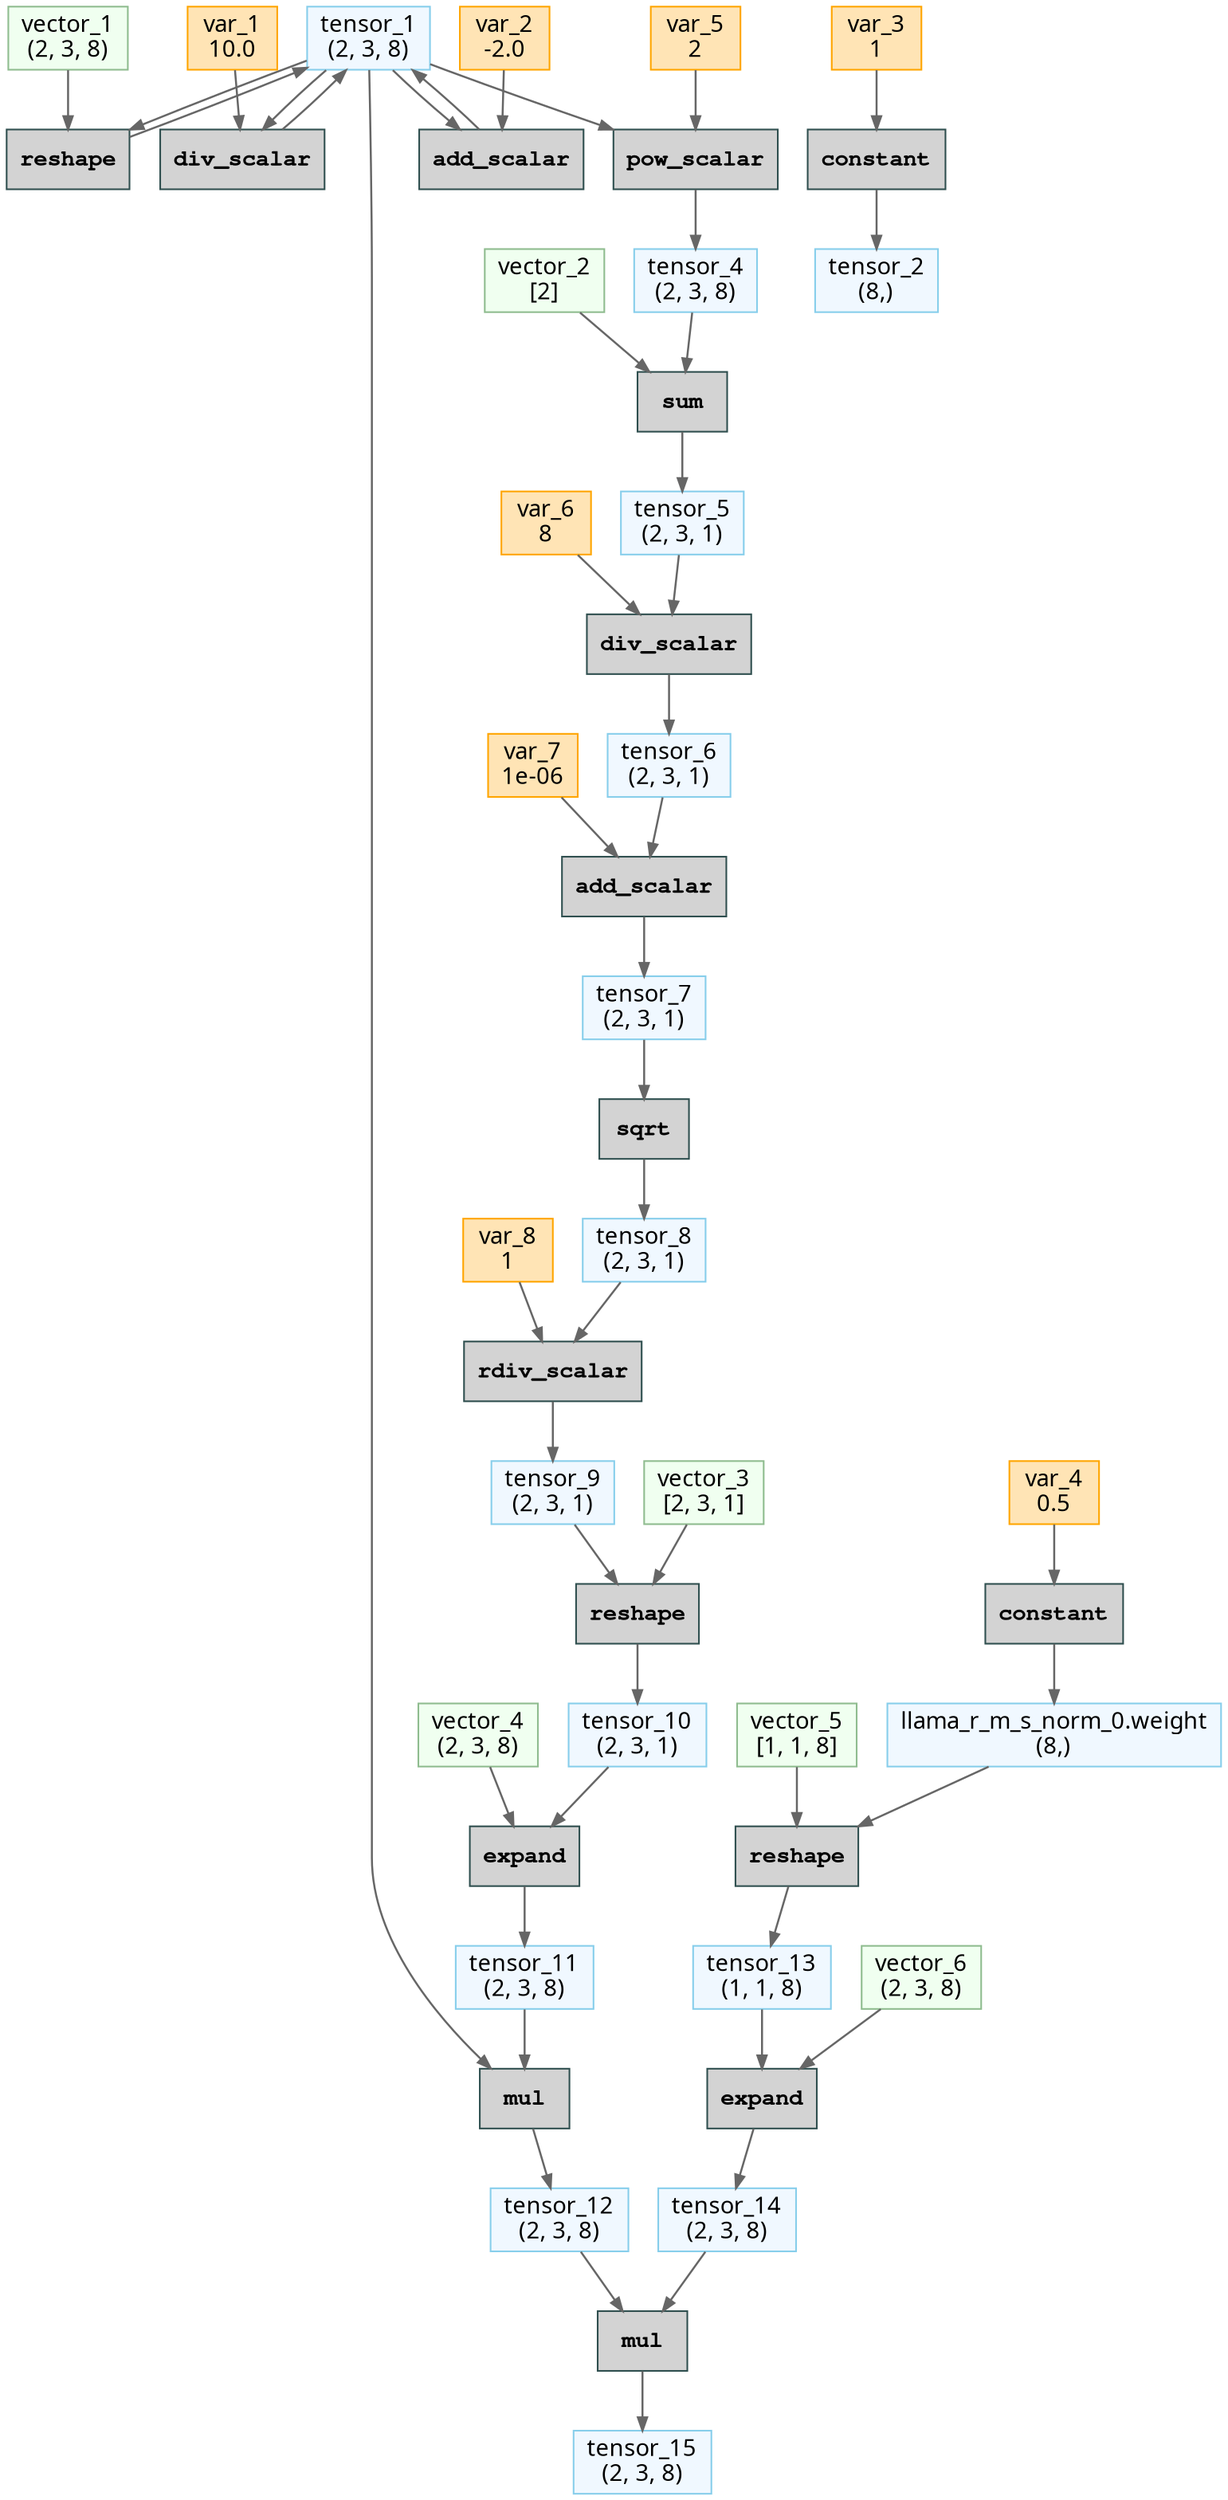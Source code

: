 // Computational Graph
digraph {
	rankdir=TB
	node [shape=record]
	130357533018672 [label="tensor_1
(2, 3, 8)" color=skyblue fillcolor=aliceblue fontname="Sans-Serif" labeljust=l shape=box style=filled]
	130357533019536 [label=reshape color=darkslategray fillcolor=lightgray fontname="Courier Bold" labeljust=l shape=box style=filled]
	130357533018480 [label="vector_1
(2, 3, 8)" color=darkseagreen fillcolor=honeydew fontname="Sans-Serif" labeljust=l shape=box style=filled]
	130357533738896 [label=div_scalar color=darkslategray fillcolor=lightgray fontname="Courier Bold" labeljust=l shape=box style=filled]
	130357533739760 [label="var_1
10.0" color=orange fillcolor=moccasin fontname="Sans-Serif" labeljust=l shape=box style=filled]
	130357533752528 [label=add_scalar color=darkslategray fillcolor=lightgray fontname="Courier Bold" labeljust=l shape=box style=filled]
	130357533752336 [label="var_2
-2.0" color=orange fillcolor=moccasin fontname="Sans-Serif" labeljust=l shape=box style=filled]
	130357533750272 [label="tensor_2
(8,)" color=skyblue fillcolor=aliceblue fontname="Sans-Serif" labeljust=l shape=box style=filled]
	130357533750512 [label=constant color=darkslategray fillcolor=lightgray fontname="Courier Bold" labeljust=l shape=box style=filled]
	130357533750128 [label="var_3
1" color=orange fillcolor=moccasin fontname="Sans-Serif" labeljust=l shape=box style=filled]
	130357533750368 [label="llama_r_m_s_norm_0.weight
(8,)" color=skyblue fillcolor=aliceblue fontname="Sans-Serif" labeljust=l shape=box style=filled]
	130357533750416 [label=constant color=darkslategray fillcolor=lightgray fontname="Courier Bold" labeljust=l shape=box style=filled]
	130357533750032 [label="var_4
0.5" color=orange fillcolor=moccasin fontname="Sans-Serif" labeljust=l shape=box style=filled]
	130357533749840 [label=pow_scalar color=darkslategray fillcolor=lightgray fontname="Courier Bold" labeljust=l shape=box style=filled]
	130357533749888 [label="var_5
2" color=orange fillcolor=moccasin fontname="Sans-Serif" labeljust=l shape=box style=filled]
	130357533749696 [label="tensor_4
(2, 3, 8)" color=skyblue fillcolor=aliceblue fontname="Sans-Serif" labeljust=l shape=box style=filled]
	130357533749504 [label="tensor_5
(2, 3, 1)" color=skyblue fillcolor=aliceblue fontname="Sans-Serif" labeljust=l shape=box style=filled]
	130357533749264 [label="vector_2
[2]" color=darkseagreen fillcolor=honeydew fontname="Sans-Serif" labeljust=l shape=box style=filled]
	130357533749168 [label=sum color=darkslategray fillcolor=lightgray fontname="Courier Bold" labeljust=l shape=box style=filled]
	130357533748928 [label="tensor_6
(2, 3, 1)" color=skyblue fillcolor=aliceblue fontname="Sans-Serif" labeljust=l shape=box style=filled]
	130357533748832 [label=div_scalar color=darkslategray fillcolor=lightgray fontname="Courier Bold" labeljust=l shape=box style=filled]
	130357533748880 [label="var_6
8" color=orange fillcolor=moccasin fontname="Sans-Serif" labeljust=l shape=box style=filled]
	130357533748688 [label=add_scalar color=darkslategray fillcolor=lightgray fontname="Courier Bold" labeljust=l shape=box style=filled]
	130357533748736 [label="var_7
1e-06" color=orange fillcolor=moccasin fontname="Sans-Serif" labeljust=l shape=box style=filled]
	130357533748544 [label="tensor_7
(2, 3, 1)" color=skyblue fillcolor=aliceblue fontname="Sans-Serif" labeljust=l shape=box style=filled]
	130357533748304 [label="tensor_8
(2, 3, 1)" color=skyblue fillcolor=aliceblue fontname="Sans-Serif" labeljust=l shape=box style=filled]
	130357533748064 [label=sqrt color=darkslategray fillcolor=lightgray fontname="Courier Bold" labeljust=l shape=box style=filled]
	130357533747968 [label=rdiv_scalar color=darkslategray fillcolor=lightgray fontname="Courier Bold" labeljust=l shape=box style=filled]
	130357533748112 [label="var_8
1" color=orange fillcolor=moccasin fontname="Sans-Serif" labeljust=l shape=box style=filled]
	130357533747824 [label="tensor_9
(2, 3, 1)" color=skyblue fillcolor=aliceblue fontname="Sans-Serif" labeljust=l shape=box style=filled]
	130357533747584 [label="tensor_10
(2, 3, 1)" color=skyblue fillcolor=aliceblue fontname="Sans-Serif" labeljust=l shape=box style=filled]
	130357533747344 [label=reshape color=darkslategray fillcolor=lightgray fontname="Courier Bold" labeljust=l shape=box style=filled]
	130357533747392 [label="vector_3
[2, 3, 1]" color=darkseagreen fillcolor=honeydew fontname="Sans-Serif" labeljust=l shape=box style=filled]
	130357533747248 [label="tensor_11
(2, 3, 8)" color=skyblue fillcolor=aliceblue fontname="Sans-Serif" labeljust=l shape=box style=filled]
	130357533746960 [label=expand color=darkslategray fillcolor=lightgray fontname="Courier Bold" labeljust=l shape=box style=filled]
	130357533747008 [label="vector_4
(2, 3, 8)" color=darkseagreen fillcolor=honeydew fontname="Sans-Serif" labeljust=l shape=box style=filled]
	130357533746864 [label=mul color=darkslategray fillcolor=lightgray fontname="Courier Bold" labeljust=l shape=box style=filled]
	130357533746720 [label="tensor_12
(2, 3, 8)" color=skyblue fillcolor=aliceblue fontname="Sans-Serif" labeljust=l shape=box style=filled]
	130357534894224 [label="tensor_13
(1, 1, 8)" color=skyblue fillcolor=aliceblue fontname="Sans-Serif" labeljust=l shape=box style=filled]
	130357533740336 [label=reshape color=darkslategray fillcolor=lightgray fontname="Courier Bold" labeljust=l shape=box style=filled]
	130357533740672 [label="vector_5
[1, 1, 8]" color=darkseagreen fillcolor=honeydew fontname="Sans-Serif" labeljust=l shape=box style=filled]
	130357533740528 [label="tensor_14
(2, 3, 8)" color=skyblue fillcolor=aliceblue fontname="Sans-Serif" labeljust=l shape=box style=filled]
	130357533740768 [label=expand color=darkslategray fillcolor=lightgray fontname="Courier Bold" labeljust=l shape=box style=filled]
	130357533740816 [label="vector_6
(2, 3, 8)" color=darkseagreen fillcolor=honeydew fontname="Sans-Serif" labeljust=l shape=box style=filled]
	130357533741152 [label=mul color=darkslategray fillcolor=lightgray fontname="Courier Bold" labeljust=l shape=box style=filled]
	130357533742736 [label="tensor_15
(2, 3, 8)" color=skyblue fillcolor=aliceblue fontname="Sans-Serif" labeljust=l shape=box style=filled]
	130357533019536 -> 130357533018672 [arrowsize=0.8 color=gray40 penwidth=1.2]
	130357533738896 -> 130357533018672 [arrowsize=0.8 color=gray40 penwidth=1.2]
	130357533752528 -> 130357533018672 [arrowsize=0.8 color=gray40 penwidth=1.2]
	130357533018672 -> 130357533019536 [arrowsize=0.8 color=gray40 penwidth=1.2]
	130357533018480 -> 130357533019536 [arrowsize=0.8 color=gray40 penwidth=1.2]
	130357533018672 -> 130357533738896 [arrowsize=0.8 color=gray40 penwidth=1.2]
	130357533739760 -> 130357533738896 [arrowsize=0.8 color=gray40 penwidth=1.2]
	130357533018672 -> 130357533752528 [arrowsize=0.8 color=gray40 penwidth=1.2]
	130357533752336 -> 130357533752528 [arrowsize=0.8 color=gray40 penwidth=1.2]
	130357533750512 -> 130357533750272 [arrowsize=0.8 color=gray40 penwidth=1.2]
	130357533750128 -> 130357533750512 [arrowsize=0.8 color=gray40 penwidth=1.2]
	130357533750416 -> 130357533750368 [arrowsize=0.8 color=gray40 penwidth=1.2]
	130357533750032 -> 130357533750416 [arrowsize=0.8 color=gray40 penwidth=1.2]
	130357533018672 -> 130357533749840 [arrowsize=0.8 color=gray40 penwidth=1.2]
	130357533749888 -> 130357533749840 [arrowsize=0.8 color=gray40 penwidth=1.2]
	130357533749840 -> 130357533749696 [arrowsize=0.8 color=gray40 penwidth=1.2]
	130357533749168 -> 130357533749504 [arrowsize=0.8 color=gray40 penwidth=1.2]
	130357533749696 -> 130357533749168 [arrowsize=0.8 color=gray40 penwidth=1.2]
	130357533749264 -> 130357533749168 [arrowsize=0.8 color=gray40 penwidth=1.2]
	130357533748832 -> 130357533748928 [arrowsize=0.8 color=gray40 penwidth=1.2]
	130357533749504 -> 130357533748832 [arrowsize=0.8 color=gray40 penwidth=1.2]
	130357533748880 -> 130357533748832 [arrowsize=0.8 color=gray40 penwidth=1.2]
	130357533748928 -> 130357533748688 [arrowsize=0.8 color=gray40 penwidth=1.2]
	130357533748736 -> 130357533748688 [arrowsize=0.8 color=gray40 penwidth=1.2]
	130357533748688 -> 130357533748544 [arrowsize=0.8 color=gray40 penwidth=1.2]
	130357533748064 -> 130357533748304 [arrowsize=0.8 color=gray40 penwidth=1.2]
	130357533748544 -> 130357533748064 [arrowsize=0.8 color=gray40 penwidth=1.2]
	130357533748112 -> 130357533747968 [arrowsize=0.8 color=gray40 penwidth=1.2]
	130357533748304 -> 130357533747968 [arrowsize=0.8 color=gray40 penwidth=1.2]
	130357533747968 -> 130357533747824 [arrowsize=0.8 color=gray40 penwidth=1.2]
	130357533747344 -> 130357533747584 [arrowsize=0.8 color=gray40 penwidth=1.2]
	130357533747824 -> 130357533747344 [arrowsize=0.8 color=gray40 penwidth=1.2]
	130357533747392 -> 130357533747344 [arrowsize=0.8 color=gray40 penwidth=1.2]
	130357533746960 -> 130357533747248 [arrowsize=0.8 color=gray40 penwidth=1.2]
	130357533747584 -> 130357533746960 [arrowsize=0.8 color=gray40 penwidth=1.2]
	130357533747008 -> 130357533746960 [arrowsize=0.8 color=gray40 penwidth=1.2]
	130357533018672 -> 130357533746864 [arrowsize=0.8 color=gray40 penwidth=1.2]
	130357533747248 -> 130357533746864 [arrowsize=0.8 color=gray40 penwidth=1.2]
	130357533746864 -> 130357533746720 [arrowsize=0.8 color=gray40 penwidth=1.2]
	130357533740336 -> 130357534894224 [arrowsize=0.8 color=gray40 penwidth=1.2]
	130357533750368 -> 130357533740336 [arrowsize=0.8 color=gray40 penwidth=1.2]
	130357533740672 -> 130357533740336 [arrowsize=0.8 color=gray40 penwidth=1.2]
	130357533740768 -> 130357533740528 [arrowsize=0.8 color=gray40 penwidth=1.2]
	130357534894224 -> 130357533740768 [arrowsize=0.8 color=gray40 penwidth=1.2]
	130357533740816 -> 130357533740768 [arrowsize=0.8 color=gray40 penwidth=1.2]
	130357533740528 -> 130357533741152 [arrowsize=0.8 color=gray40 penwidth=1.2]
	130357533746720 -> 130357533741152 [arrowsize=0.8 color=gray40 penwidth=1.2]
	130357533741152 -> 130357533742736 [arrowsize=0.8 color=gray40 penwidth=1.2]
}
